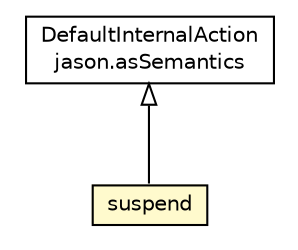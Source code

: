 #!/usr/local/bin/dot
#
# Class diagram 
# Generated by UMLGraph version R5_6_6-1-g9240c4 (http://www.umlgraph.org/)
#

digraph G {
	edge [fontname="Helvetica",fontsize=10,labelfontname="Helvetica",labelfontsize=10];
	node [fontname="Helvetica",fontsize=10,shape=plaintext];
	nodesep=0.25;
	ranksep=0.5;
	// jason.asSemantics.DefaultInternalAction
	c68182 [label=<<table title="jason.asSemantics.DefaultInternalAction" border="0" cellborder="1" cellspacing="0" cellpadding="2" port="p" href="../asSemantics/DefaultInternalAction.html">
		<tr><td><table border="0" cellspacing="0" cellpadding="1">
<tr><td align="center" balign="center"> DefaultInternalAction </td></tr>
<tr><td align="center" balign="center"> jason.asSemantics </td></tr>
		</table></td></tr>
		</table>>, URL="../asSemantics/DefaultInternalAction.html", fontname="Helvetica", fontcolor="black", fontsize=10.0];
	// jason.stdlib.suspend
	c68337 [label=<<table title="jason.stdlib.suspend" border="0" cellborder="1" cellspacing="0" cellpadding="2" port="p" bgcolor="lemonChiffon" href="./suspend.html">
		<tr><td><table border="0" cellspacing="0" cellpadding="1">
<tr><td align="center" balign="center"> suspend </td></tr>
		</table></td></tr>
		</table>>, URL="./suspend.html", fontname="Helvetica", fontcolor="black", fontsize=10.0];
	//jason.stdlib.suspend extends jason.asSemantics.DefaultInternalAction
	c68182:p -> c68337:p [dir=back,arrowtail=empty];
}

